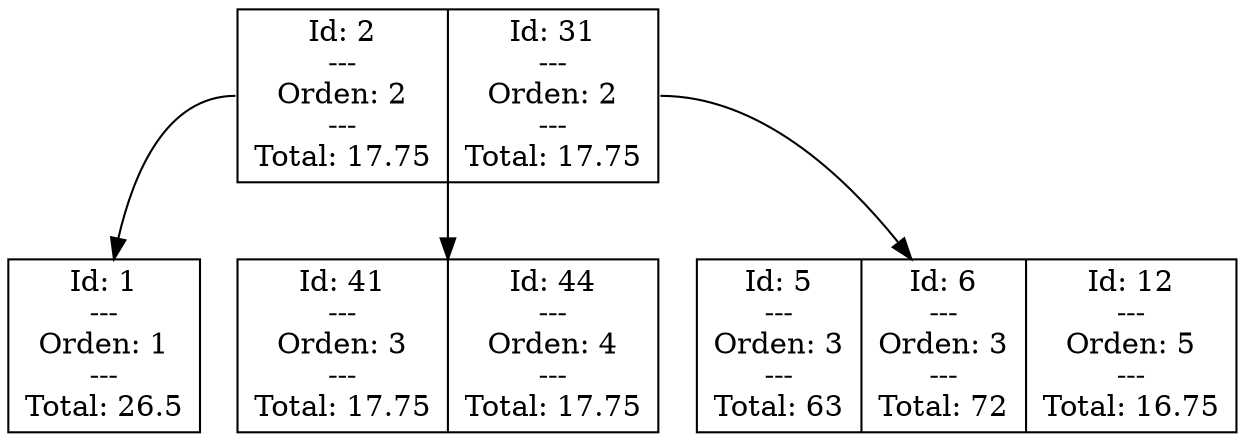 digraph G {
node [shape=record];
node0 [label="<f0>Id: 2\n---\nOrden: 2\n---\nTotal: 17.75|<f1>Id: 31\n---\nOrden: 2\n---\nTotal: 17.75"];
node0:f0 -> node1;
node1 [label="<f0>Id: 1\n---\nOrden: 1\n---\nTotal: 26.5"];
node0:f1 -> node2;
node2 [label="<f0>Id: 5\n---\nOrden: 3\n---\nTotal: 63|<f1>Id: 6\n---\nOrden: 3\n---\nTotal: 72|<f2>Id: 12\n---\nOrden: 5\n---\nTotal: 16.75"];
node0:f2 -> node3;
node3 [label="<f0>Id: 41\n---\nOrden: 3\n---\nTotal: 17.75|<f1>Id: 44\n---\nOrden: 4\n---\nTotal: 17.75"];
}
